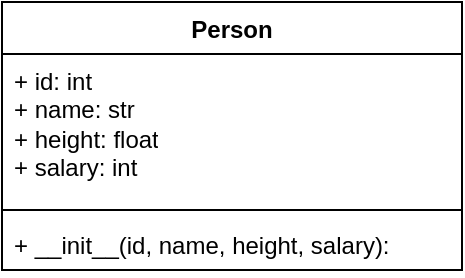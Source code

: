 <mxfile version="25.0.3">
  <diagram name="Page-1" id="c4acf3e9-155e-7222-9cf6-157b1a14988f">
    <mxGraphModel dx="794" dy="412" grid="1" gridSize="10" guides="1" tooltips="1" connect="1" arrows="1" fold="1" page="1" pageScale="1" pageWidth="850" pageHeight="1100" background="none" math="0" shadow="0">
      <root>
        <mxCell id="0" />
        <mxCell id="1" parent="0" />
        <mxCell id="YsNutlcrQbjjAxAApDOd-1" value="Person" style="swimlane;fontStyle=1;align=center;verticalAlign=top;childLayout=stackLayout;horizontal=1;startSize=26;horizontalStack=0;resizeParent=1;resizeParentMax=0;resizeLast=0;collapsible=1;marginBottom=0;whiteSpace=wrap;html=1;" vertex="1" parent="1">
          <mxGeometry x="330" y="160" width="230" height="134" as="geometry" />
        </mxCell>
        <mxCell id="YsNutlcrQbjjAxAApDOd-2" value="+ id: int&lt;div&gt;+ name: str&lt;/div&gt;&lt;div&gt;+ height: float&lt;/div&gt;&lt;div&gt;+ salary: int&lt;/div&gt;" style="text;strokeColor=none;fillColor=none;align=left;verticalAlign=top;spacingLeft=4;spacingRight=4;overflow=hidden;rotatable=0;points=[[0,0.5],[1,0.5]];portConstraint=eastwest;whiteSpace=wrap;html=1;" vertex="1" parent="YsNutlcrQbjjAxAApDOd-1">
          <mxGeometry y="26" width="230" height="74" as="geometry" />
        </mxCell>
        <mxCell id="YsNutlcrQbjjAxAApDOd-3" value="" style="line;strokeWidth=1;fillColor=none;align=left;verticalAlign=middle;spacingTop=-1;spacingLeft=3;spacingRight=3;rotatable=0;labelPosition=right;points=[];portConstraint=eastwest;strokeColor=inherit;" vertex="1" parent="YsNutlcrQbjjAxAApDOd-1">
          <mxGeometry y="100" width="230" height="8" as="geometry" />
        </mxCell>
        <mxCell id="YsNutlcrQbjjAxAApDOd-4" value="+ __init__(id, name, height, salary):&amp;nbsp;" style="text;strokeColor=none;fillColor=none;align=left;verticalAlign=top;spacingLeft=4;spacingRight=4;overflow=hidden;rotatable=0;points=[[0,0.5],[1,0.5]];portConstraint=eastwest;whiteSpace=wrap;html=1;" vertex="1" parent="YsNutlcrQbjjAxAApDOd-1">
          <mxGeometry y="108" width="230" height="26" as="geometry" />
        </mxCell>
      </root>
    </mxGraphModel>
  </diagram>
</mxfile>
